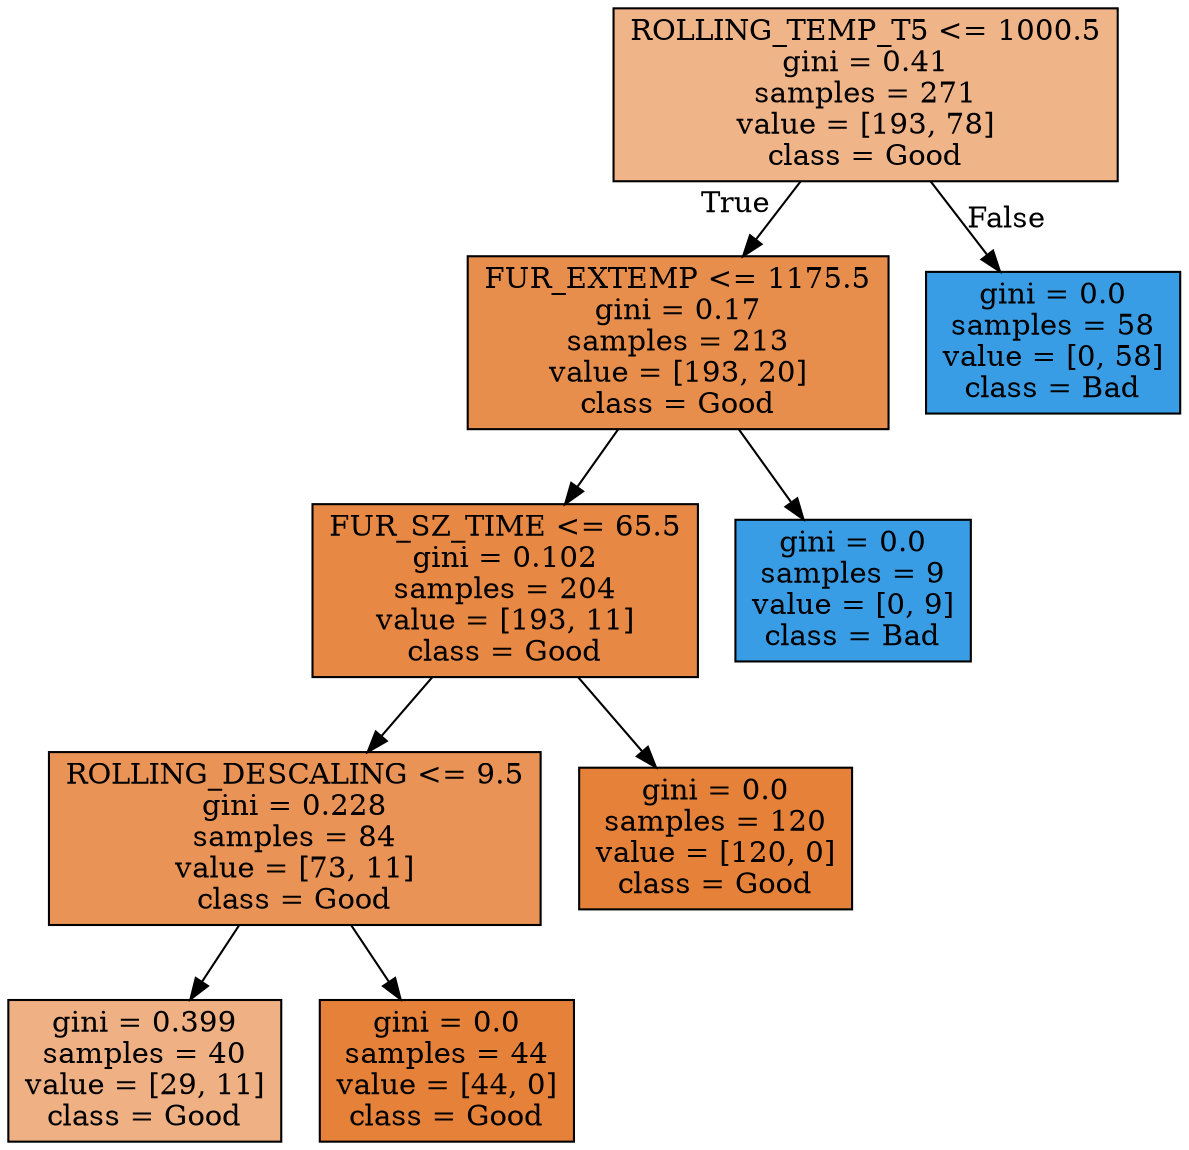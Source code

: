 digraph Tree {
node [shape=box, style="filled", color="black"] ;
0 [label="ROLLING_TEMP_T5 <= 1000.5\ngini = 0.41\nsamples = 271\nvalue = [193, 78]\nclass = Good", fillcolor="#e5813998"] ;
1 [label="FUR_EXTEMP <= 1175.5\ngini = 0.17\nsamples = 213\nvalue = [193, 20]\nclass = Good", fillcolor="#e58139e5"] ;
0 -> 1 [labeldistance=2.5, labelangle=45, headlabel="True"] ;
2 [label="FUR_SZ_TIME <= 65.5\ngini = 0.102\nsamples = 204\nvalue = [193, 11]\nclass = Good", fillcolor="#e58139f0"] ;
1 -> 2 ;
3 [label="ROLLING_DESCALING <= 9.5\ngini = 0.228\nsamples = 84\nvalue = [73, 11]\nclass = Good", fillcolor="#e58139d9"] ;
2 -> 3 ;
4 [label="gini = 0.399\nsamples = 40\nvalue = [29, 11]\nclass = Good", fillcolor="#e581399e"] ;
3 -> 4 ;
5 [label="gini = 0.0\nsamples = 44\nvalue = [44, 0]\nclass = Good", fillcolor="#e58139ff"] ;
3 -> 5 ;
6 [label="gini = 0.0\nsamples = 120\nvalue = [120, 0]\nclass = Good", fillcolor="#e58139ff"] ;
2 -> 6 ;
7 [label="gini = 0.0\nsamples = 9\nvalue = [0, 9]\nclass = Bad", fillcolor="#399de5ff"] ;
1 -> 7 ;
8 [label="gini = 0.0\nsamples = 58\nvalue = [0, 58]\nclass = Bad", fillcolor="#399de5ff"] ;
0 -> 8 [labeldistance=2.5, labelangle=-45, headlabel="False"] ;
}